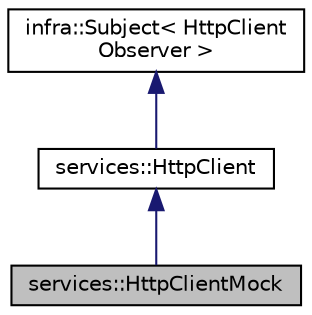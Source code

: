 digraph "services::HttpClientMock"
{
 // INTERACTIVE_SVG=YES
  edge [fontname="Helvetica",fontsize="10",labelfontname="Helvetica",labelfontsize="10"];
  node [fontname="Helvetica",fontsize="10",shape=record];
  Node0 [label="services::HttpClientMock",height=0.2,width=0.4,color="black", fillcolor="grey75", style="filled", fontcolor="black"];
  Node1 -> Node0 [dir="back",color="midnightblue",fontsize="10",style="solid",fontname="Helvetica"];
  Node1 [label="services::HttpClient",height=0.2,width=0.4,color="black", fillcolor="white", style="filled",URL="$dc/d97/classservices_1_1_http_client.html"];
  Node2 -> Node1 [dir="back",color="midnightblue",fontsize="10",style="solid",fontname="Helvetica"];
  Node2 [label="infra::Subject\< HttpClient\lObserver \>",height=0.2,width=0.4,color="black", fillcolor="white", style="filled",URL="$d1/db2/classinfra_1_1_subject.html"];
}
